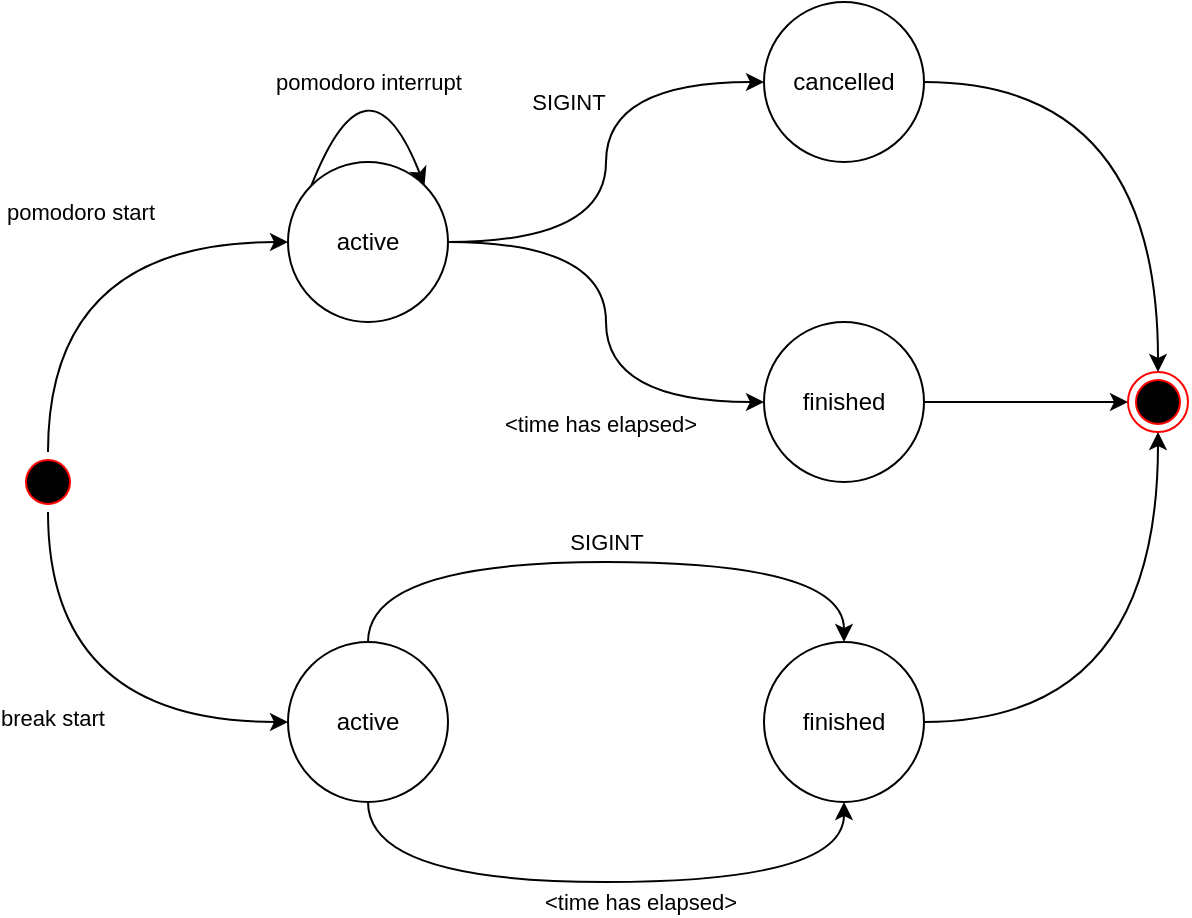 <mxfile>
    <diagram name="Page-1" id="58cdce13-f638-feb5-8d6f-7d28b1aa9fa0">
        <mxGraphModel dx="596" dy="605" grid="1" gridSize="10" guides="1" tooltips="1" connect="1" arrows="1" fold="1" page="1" pageScale="1" pageWidth="1100" pageHeight="850" background="none" math="0" shadow="0">
            <root>
                <mxCell id="0"/>
                <mxCell id="1" parent="0"/>
                <mxCell id="yz9Li9zxegXqcpQhX1u8-1" value="" style="ellipse;html=1;shape=startState;fillColor=#000000;strokeColor=#ff0000;" parent="1" vertex="1">
                    <mxGeometry x="145" y="265" width="30" height="30" as="geometry"/>
                </mxCell>
                <mxCell id="yz9Li9zxegXqcpQhX1u8-6" value="" style="ellipse;html=1;shape=endState;fillColor=#000000;strokeColor=#ff0000;" parent="1" vertex="1">
                    <mxGeometry x="700" y="225" width="30" height="30" as="geometry"/>
                </mxCell>
                <mxCell id="yz9Li9zxegXqcpQhX1u8-19" style="edgeStyle=orthogonalEdgeStyle;curved=1;orthogonalLoop=1;jettySize=auto;html=1;strokeColor=#000000;" parent="1" source="yz9Li9zxegXqcpQhX1u8-9" target="yz9Li9zxegXqcpQhX1u8-18" edge="1">
                    <mxGeometry relative="1" as="geometry"/>
                </mxCell>
                <mxCell id="yz9Li9zxegXqcpQhX1u8-21" value="SIGINT" style="edgeLabel;html=1;align=center;verticalAlign=middle;resizable=0;points=[];" parent="yz9Li9zxegXqcpQhX1u8-19" vertex="1" connectable="0">
                    <mxGeometry x="-0.002" y="-3" relative="1" as="geometry">
                        <mxPoint x="-22" y="-30" as="offset"/>
                    </mxGeometry>
                </mxCell>
                <mxCell id="yz9Li9zxegXqcpQhX1u8-20" style="edgeStyle=orthogonalEdgeStyle;curved=1;orthogonalLoop=1;jettySize=auto;html=1;strokeColor=#000000;" parent="1" source="yz9Li9zxegXqcpQhX1u8-9" target="yz9Li9zxegXqcpQhX1u8-16" edge="1">
                    <mxGeometry relative="1" as="geometry"/>
                </mxCell>
                <mxCell id="yz9Li9zxegXqcpQhX1u8-22" value="&amp;lt;time has elapsed&amp;gt;" style="edgeLabel;html=1;align=center;verticalAlign=middle;resizable=0;points=[];" parent="yz9Li9zxegXqcpQhX1u8-20" vertex="1" connectable="0">
                    <mxGeometry x="-0.031" y="-3" relative="1" as="geometry">
                        <mxPoint y="54" as="offset"/>
                    </mxGeometry>
                </mxCell>
                <mxCell id="yz9Li9zxegXqcpQhX1u8-9" value="active" style="ellipse;whiteSpace=wrap;html=1;aspect=fixed;" parent="1" vertex="1">
                    <mxGeometry x="280" y="120" width="80" height="80" as="geometry"/>
                </mxCell>
                <mxCell id="yz9Li9zxegXqcpQhX1u8-10" value="pomodoro interrupt" style="endArrow=classic;html=1;exitX=0;exitY=0;exitDx=0;exitDy=0;entryX=1;entryY=0;entryDx=0;entryDy=0;curved=1;strokeColor=#000000;" parent="1" source="yz9Li9zxegXqcpQhX1u8-9" target="yz9Li9zxegXqcpQhX1u8-9" edge="1">
                    <mxGeometry x="-0.241" y="-7" width="50" height="50" relative="1" as="geometry">
                        <mxPoint x="380" y="230" as="sourcePoint"/>
                        <mxPoint x="430" y="180" as="targetPoint"/>
                        <Array as="points">
                            <mxPoint x="320" y="60"/>
                        </Array>
                        <mxPoint as="offset"/>
                    </mxGeometry>
                </mxCell>
                <mxCell id="yz9Li9zxegXqcpQhX1u8-12" style="edgeStyle=orthogonalEdgeStyle;curved=1;orthogonalLoop=1;jettySize=auto;html=1;strokeColor=#000000;entryX=0;entryY=0.5;entryDx=0;entryDy=0;exitX=0.5;exitY=0;exitDx=0;exitDy=0;" parent="1" source="yz9Li9zxegXqcpQhX1u8-1" target="yz9Li9zxegXqcpQhX1u8-9" edge="1">
                    <mxGeometry relative="1" as="geometry">
                        <mxPoint x="160" y="240" as="sourcePoint"/>
                    </mxGeometry>
                </mxCell>
                <mxCell id="yz9Li9zxegXqcpQhX1u8-13" value="pomodoro start" style="edgeLabel;html=1;align=center;verticalAlign=middle;resizable=0;points=[];" parent="yz9Li9zxegXqcpQhX1u8-12" vertex="1" connectable="0">
                    <mxGeometry x="0.2" y="1" relative="1" as="geometry">
                        <mxPoint x="-14" y="-14" as="offset"/>
                    </mxGeometry>
                </mxCell>
                <mxCell id="yz9Li9zxegXqcpQhX1u8-26" style="edgeStyle=orthogonalEdgeStyle;curved=1;orthogonalLoop=1;jettySize=auto;html=1;strokeColor=#000000;entryX=0;entryY=0.5;entryDx=0;entryDy=0;entryPerimeter=0;exitX=0.5;exitY=1;exitDx=0;exitDy=0;" parent="1" source="yz9Li9zxegXqcpQhX1u8-1" target="yz9Li9zxegXqcpQhX1u8-25" edge="1">
                    <mxGeometry relative="1" as="geometry">
                        <mxPoint x="160" y="320" as="sourcePoint"/>
                    </mxGeometry>
                </mxCell>
                <mxCell id="yz9Li9zxegXqcpQhX1u8-31" value="break start" style="edgeLabel;html=1;align=center;verticalAlign=middle;resizable=0;points=[];" parent="yz9Li9zxegXqcpQhX1u8-26" vertex="1" connectable="0">
                    <mxGeometry x="-0.052" y="2" relative="1" as="geometry">
                        <mxPoint as="offset"/>
                    </mxGeometry>
                </mxCell>
                <mxCell id="yz9Li9zxegXqcpQhX1u8-24" style="edgeStyle=orthogonalEdgeStyle;curved=1;orthogonalLoop=1;jettySize=auto;html=1;entryX=0;entryY=0.5;entryDx=0;entryDy=0;strokeColor=#000000;" parent="1" source="yz9Li9zxegXqcpQhX1u8-16" target="yz9Li9zxegXqcpQhX1u8-6" edge="1">
                    <mxGeometry relative="1" as="geometry"/>
                </mxCell>
                <mxCell id="yz9Li9zxegXqcpQhX1u8-16" value="finished" style="ellipse;whiteSpace=wrap;html=1;aspect=fixed;" parent="1" vertex="1">
                    <mxGeometry x="518" y="200" width="80" height="80" as="geometry"/>
                </mxCell>
                <mxCell id="yz9Li9zxegXqcpQhX1u8-23" style="edgeStyle=orthogonalEdgeStyle;curved=1;orthogonalLoop=1;jettySize=auto;html=1;strokeColor=#000000;entryX=0.5;entryY=0;entryDx=0;entryDy=0;" parent="1" source="yz9Li9zxegXqcpQhX1u8-18" target="yz9Li9zxegXqcpQhX1u8-6" edge="1">
                    <mxGeometry relative="1" as="geometry">
                        <mxPoint x="670" y="165" as="targetPoint"/>
                    </mxGeometry>
                </mxCell>
                <mxCell id="yz9Li9zxegXqcpQhX1u8-18" value="cancelled" style="ellipse;whiteSpace=wrap;html=1;aspect=fixed;" parent="1" vertex="1">
                    <mxGeometry x="518" y="40" width="80" height="80" as="geometry"/>
                </mxCell>
                <mxCell id="yz9Li9zxegXqcpQhX1u8-29" style="edgeStyle=orthogonalEdgeStyle;curved=1;orthogonalLoop=1;jettySize=auto;html=1;strokeColor=#000000;" parent="1" source="yz9Li9zxegXqcpQhX1u8-25" target="yz9Li9zxegXqcpQhX1u8-27" edge="1">
                    <mxGeometry relative="1" as="geometry">
                        <Array as="points">
                            <mxPoint x="320" y="480"/>
                            <mxPoint x="558" y="480"/>
                        </Array>
                    </mxGeometry>
                </mxCell>
                <mxCell id="yz9Li9zxegXqcpQhX1u8-32" value="&amp;lt;time has elapsed&amp;gt;" style="edgeLabel;html=1;align=center;verticalAlign=middle;resizable=0;points=[];" parent="yz9Li9zxegXqcpQhX1u8-29" vertex="1" connectable="0">
                    <mxGeometry x="0.134" relative="1" as="geometry">
                        <mxPoint x="-5" y="10" as="offset"/>
                    </mxGeometry>
                </mxCell>
                <mxCell id="yz9Li9zxegXqcpQhX1u8-25" value="active" style="ellipse;whiteSpace=wrap;html=1;aspect=fixed;" parent="1" vertex="1">
                    <mxGeometry x="280" y="360" width="80" height="80" as="geometry"/>
                </mxCell>
                <mxCell id="yz9Li9zxegXqcpQhX1u8-30" style="edgeStyle=orthogonalEdgeStyle;curved=1;orthogonalLoop=1;jettySize=auto;html=1;entryX=0.5;entryY=1;entryDx=0;entryDy=0;strokeColor=#000000;" parent="1" source="yz9Li9zxegXqcpQhX1u8-27" target="yz9Li9zxegXqcpQhX1u8-6" edge="1">
                    <mxGeometry relative="1" as="geometry"/>
                </mxCell>
                <mxCell id="yz9Li9zxegXqcpQhX1u8-27" value="finished" style="ellipse;whiteSpace=wrap;html=1;aspect=fixed;" parent="1" vertex="1">
                    <mxGeometry x="518" y="360" width="80" height="80" as="geometry"/>
                </mxCell>
                <mxCell id="Lok037jigHitee68-vck-1" style="edgeStyle=orthogonalEdgeStyle;orthogonalLoop=1;jettySize=auto;html=1;strokeColor=#000000;curved=1;" parent="1" source="yz9Li9zxegXqcpQhX1u8-25" target="yz9Li9zxegXqcpQhX1u8-27" edge="1">
                    <mxGeometry relative="1" as="geometry">
                        <mxPoint x="350" y="380" as="sourcePoint"/>
                        <mxPoint x="522" y="380" as="targetPoint"/>
                        <Array as="points">
                            <mxPoint x="320" y="320"/>
                            <mxPoint x="558" y="320"/>
                        </Array>
                    </mxGeometry>
                </mxCell>
                <mxCell id="Lok037jigHitee68-vck-2" value="SIGINT" style="edgeLabel;html=1;align=center;verticalAlign=middle;resizable=0;points=[];" parent="Lok037jigHitee68-vck-1" vertex="1" connectable="0">
                    <mxGeometry x="-0.002" y="-3" relative="1" as="geometry">
                        <mxPoint y="-13" as="offset"/>
                    </mxGeometry>
                </mxCell>
            </root>
        </mxGraphModel>
    </diagram>
</mxfile>
